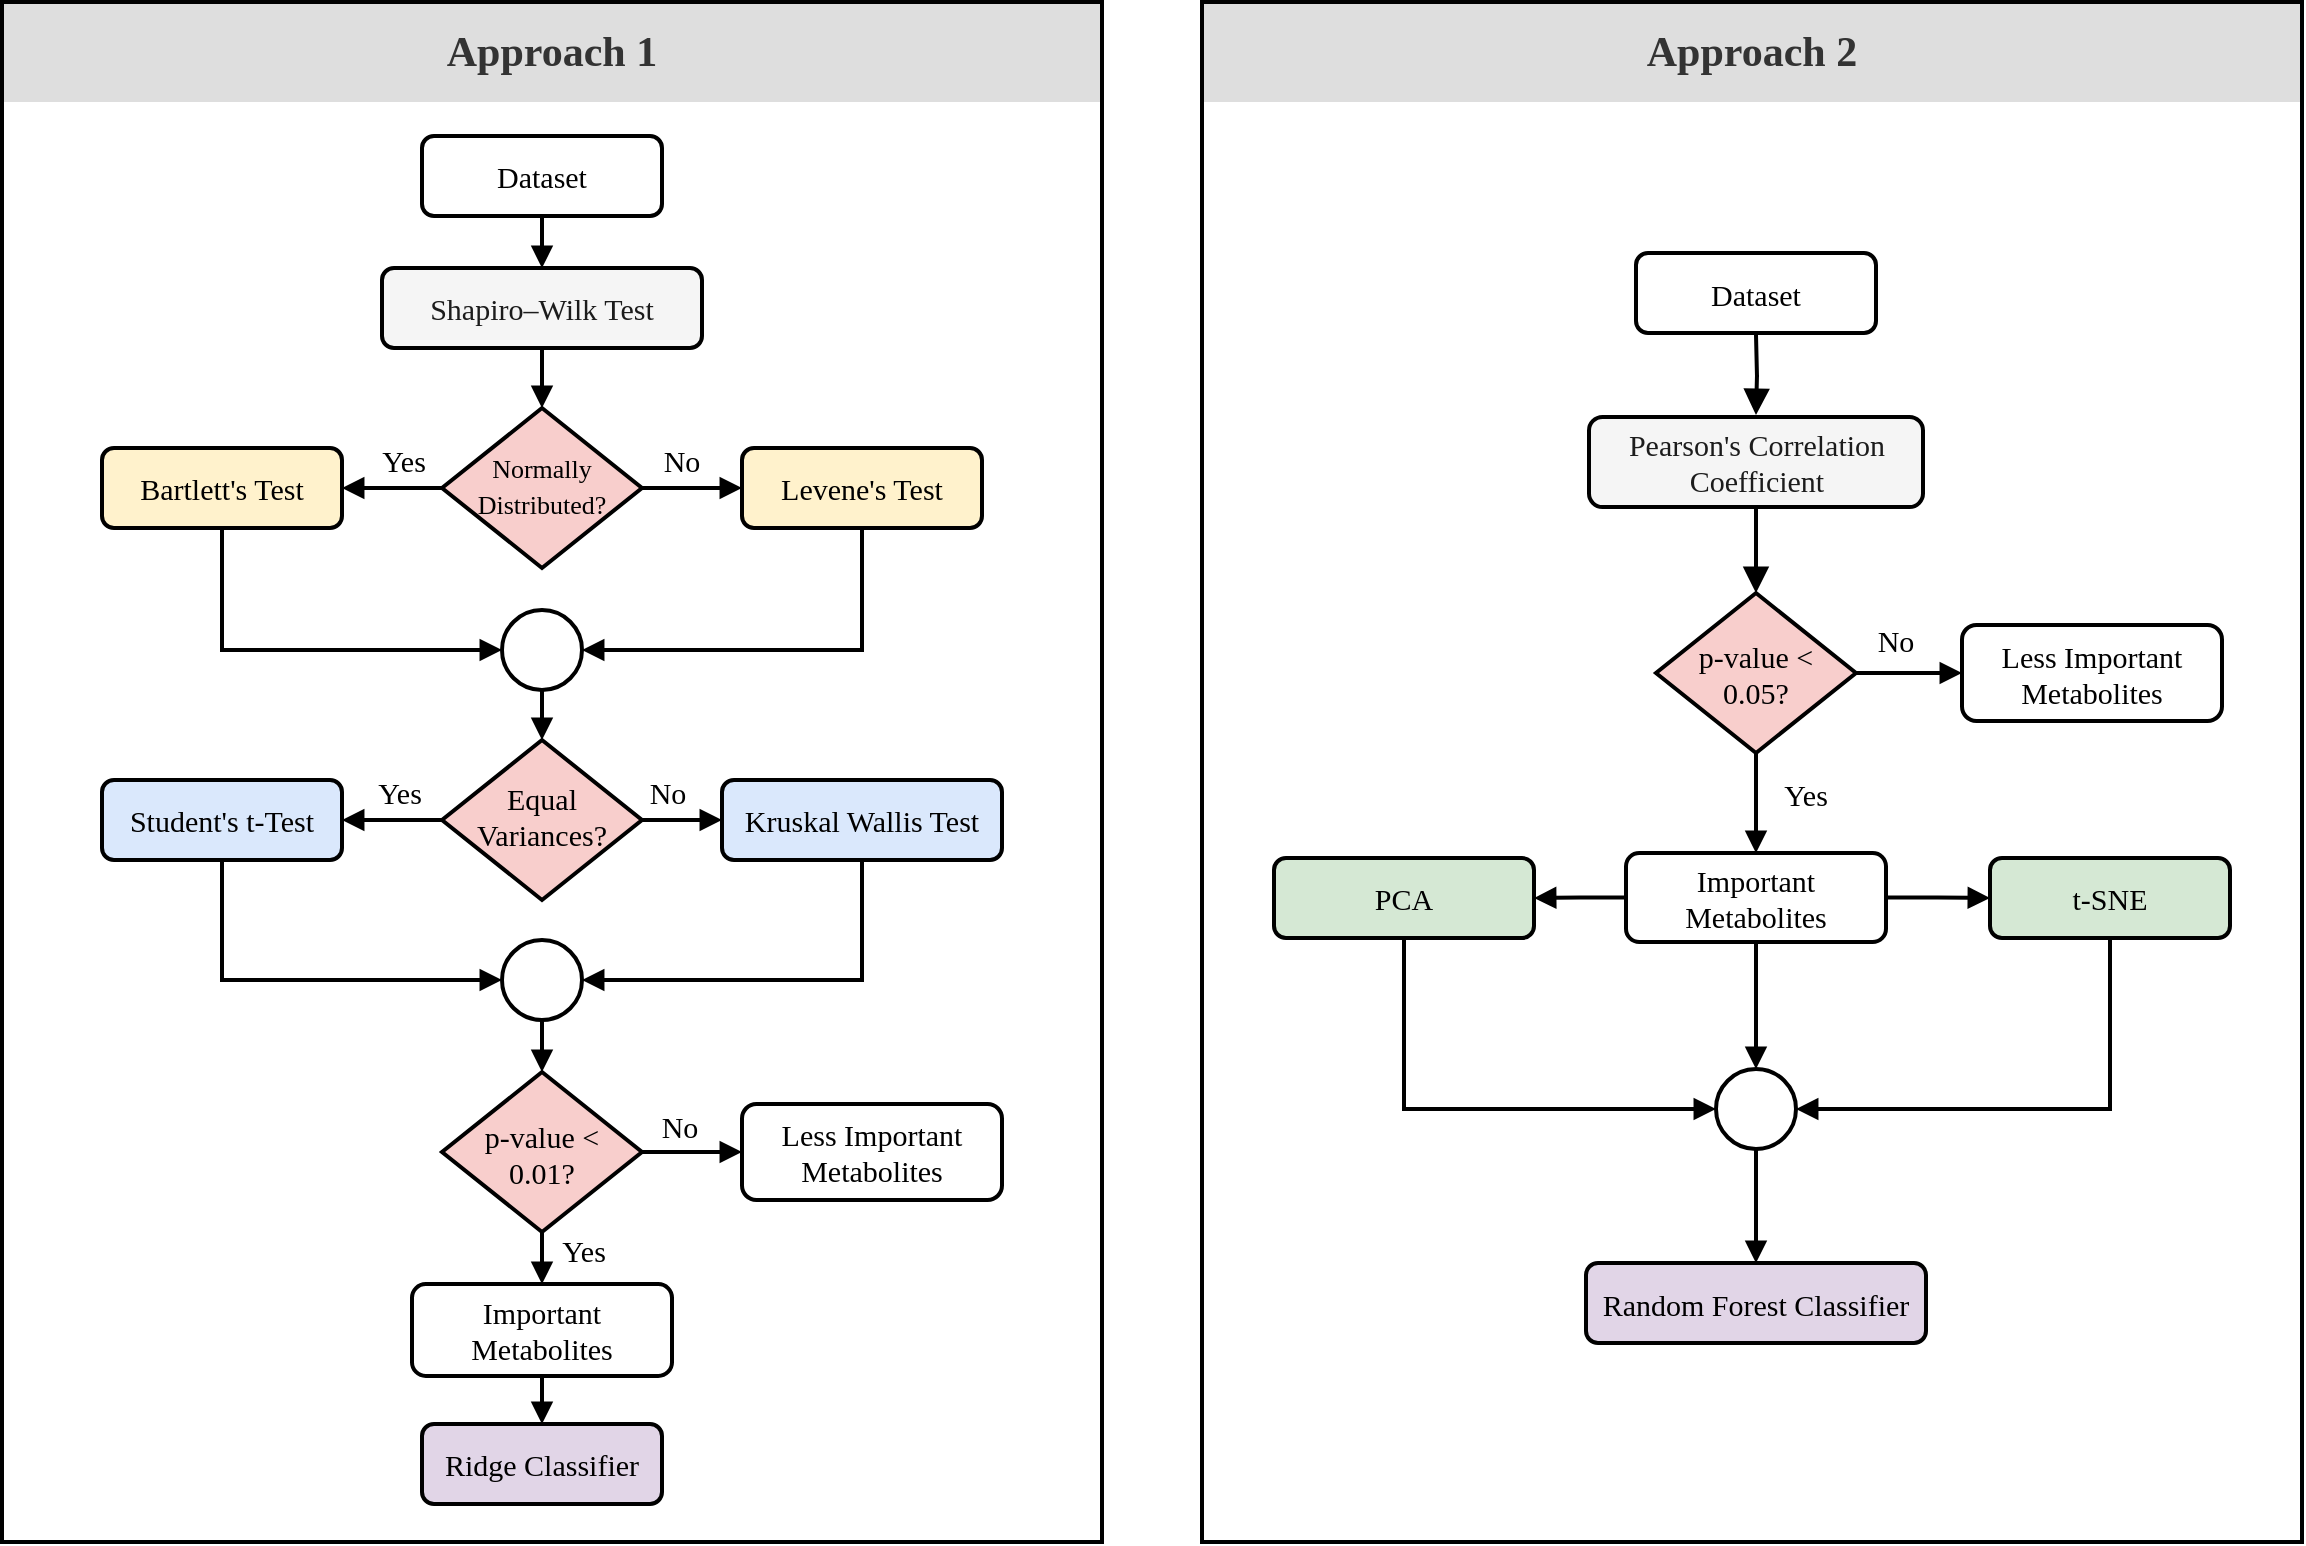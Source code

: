 <mxfile version="14.7.2" type="device"><diagram id="C5RBs43oDa-KdzZeNtuy" name="Page-1"><mxGraphModel dx="3061" dy="2089" grid="1" gridSize="10" guides="1" tooltips="1" connect="1" arrows="1" fold="1" page="1" pageScale="1" pageWidth="827" pageHeight="1169" math="0" shadow="0"><root><mxCell id="WIyWlLk6GJQsqaUBKTNV-0"/><mxCell id="WIyWlLk6GJQsqaUBKTNV-1" parent="WIyWlLk6GJQsqaUBKTNV-0"/><mxCell id="Ry-8MZ3kQZ3Y5aaG5d4y-65" value="&lt;font size=&quot;1&quot;&gt;&lt;b style=&quot;font-size: 21px&quot;&gt;Approach 2&lt;/b&gt;&lt;/font&gt;" style="rounded=0;whiteSpace=wrap;html=1;fontFamily=Times New Roman;fontSize=20;fontColor=#333333;strokeWidth=1;fillColor=#DEDEDE;strokeColor=none;" parent="WIyWlLk6GJQsqaUBKTNV-1" vertex="1"><mxGeometry x="560" y="-100" width="550" height="50" as="geometry"/></mxCell><mxCell id="Ry-8MZ3kQZ3Y5aaG5d4y-55" value="&lt;font size=&quot;1&quot;&gt;&lt;b style=&quot;font-size: 21px&quot;&gt;Approach 1&lt;/b&gt;&lt;/font&gt;" style="rounded=0;whiteSpace=wrap;html=1;fontFamily=Times New Roman;fontSize=20;fontColor=#333333;strokeWidth=1;strokeColor=none;fillColor=#DEDEDE;" parent="WIyWlLk6GJQsqaUBKTNV-1" vertex="1"><mxGeometry x="-40" y="-100" width="550" height="50" as="geometry"/></mxCell><mxCell id="Ry-8MZ3kQZ3Y5aaG5d4y-64" value="" style="rounded=0;whiteSpace=wrap;html=1;fontFamily=Times New Roman;fontSize=15;fontColor=#000000;strokeColor=#000000;strokeWidth=2;fillColor=none;" parent="WIyWlLk6GJQsqaUBKTNV-1" vertex="1"><mxGeometry x="560" y="-100" width="550" height="770" as="geometry"/></mxCell><mxCell id="Ry-8MZ3kQZ3Y5aaG5d4y-63" value="" style="rounded=0;whiteSpace=wrap;html=1;fontFamily=Times New Roman;fontSize=15;fontColor=#000000;strokeColor=#000000;strokeWidth=2;fillColor=none;" parent="WIyWlLk6GJQsqaUBKTNV-1" vertex="1"><mxGeometry x="-40" y="-100" width="550" height="770" as="geometry"/></mxCell><mxCell id="Ry-8MZ3kQZ3Y5aaG5d4y-53" style="edgeStyle=orthogonalEdgeStyle;rounded=0;orthogonalLoop=1;jettySize=auto;html=1;exitX=0.5;exitY=1;exitDx=0;exitDy=0;entryX=0.5;entryY=0;entryDx=0;entryDy=0;fontFamily=Times New Roman;fontSize=15;fontColor=#000000;endArrow=block;endFill=1;strokeWidth=2;" parent="WIyWlLk6GJQsqaUBKTNV-1" source="mLjvoEHw3uMdFO4_nmo_-253" target="mLjvoEHw3uMdFO4_nmo_-255" edge="1"><mxGeometry relative="1" as="geometry"/></mxCell><mxCell id="mLjvoEHw3uMdFO4_nmo_-253" value="Shapiro–Wilk Test" style="rounded=1;whiteSpace=wrap;html=1;fontSize=15;glass=0;strokeWidth=2;shadow=0;fontStyle=0;fontFamily=Times New Roman;fillColor=#f5f5f5;fontColor=#1C1C1C;" parent="WIyWlLk6GJQsqaUBKTNV-1" vertex="1"><mxGeometry x="150" y="33" width="160" height="40" as="geometry"/></mxCell><mxCell id="Ry-8MZ3kQZ3Y5aaG5d4y-17" style="edgeStyle=orthogonalEdgeStyle;rounded=0;orthogonalLoop=1;jettySize=auto;html=1;exitX=0;exitY=0.5;exitDx=0;exitDy=0;entryX=1;entryY=0.5;entryDx=0;entryDy=0;fontFamily=Times New Roman;fontSize=15;fontColor=#000000;endArrow=block;endFill=1;strokeWidth=2;" parent="WIyWlLk6GJQsqaUBKTNV-1" source="mLjvoEHw3uMdFO4_nmo_-255" target="mLjvoEHw3uMdFO4_nmo_-261" edge="1"><mxGeometry relative="1" as="geometry"/></mxCell><mxCell id="Ry-8MZ3kQZ3Y5aaG5d4y-18" style="edgeStyle=orthogonalEdgeStyle;rounded=0;orthogonalLoop=1;jettySize=auto;html=1;exitX=1;exitY=0.5;exitDx=0;exitDy=0;entryX=0;entryY=0.5;entryDx=0;entryDy=0;fontFamily=Times New Roman;fontSize=15;fontColor=#000000;endArrow=block;endFill=1;strokeWidth=2;" parent="WIyWlLk6GJQsqaUBKTNV-1" source="mLjvoEHw3uMdFO4_nmo_-255" target="mLjvoEHw3uMdFO4_nmo_-257" edge="1"><mxGeometry relative="1" as="geometry"/></mxCell><mxCell id="mLjvoEHw3uMdFO4_nmo_-255" value="&lt;font style=&quot;font-size: 13px&quot;&gt;Normally Distributed?&lt;/font&gt;" style="rhombus;whiteSpace=wrap;html=1;shadow=0;fontFamily=Times New Roman;fontSize=15;align=center;strokeWidth=2;spacing=6;spacingTop=-4;fontStyle=0;fillColor=#f8cecc;" parent="WIyWlLk6GJQsqaUBKTNV-1" vertex="1"><mxGeometry x="180" y="103" width="100" height="80" as="geometry"/></mxCell><mxCell id="Ry-8MZ3kQZ3Y5aaG5d4y-27" style="edgeStyle=orthogonalEdgeStyle;rounded=0;orthogonalLoop=1;jettySize=auto;html=1;exitX=0.5;exitY=1;exitDx=0;exitDy=0;entryX=1;entryY=0.5;entryDx=0;entryDy=0;fontFamily=Times New Roman;fontSize=15;fontColor=#000000;endArrow=block;endFill=1;strokeWidth=2;" parent="WIyWlLk6GJQsqaUBKTNV-1" source="mLjvoEHw3uMdFO4_nmo_-257" target="mLjvoEHw3uMdFO4_nmo_-267" edge="1"><mxGeometry relative="1" as="geometry"/></mxCell><mxCell id="mLjvoEHw3uMdFO4_nmo_-257" value="&lt;span style=&quot;font-size: 15px;&quot;&gt;Levene's Test&lt;/span&gt;" style="rounded=1;whiteSpace=wrap;html=1;fontSize=15;glass=0;strokeWidth=2;shadow=0;fontStyle=0;fontFamily=Times New Roman;fillColor=#fff2cc;" parent="WIyWlLk6GJQsqaUBKTNV-1" vertex="1"><mxGeometry x="330" y="123" width="120" height="40" as="geometry"/></mxCell><mxCell id="Ry-8MZ3kQZ3Y5aaG5d4y-52" style="edgeStyle=orthogonalEdgeStyle;rounded=0;orthogonalLoop=1;jettySize=auto;html=1;exitX=0.5;exitY=1;exitDx=0;exitDy=0;entryX=0.5;entryY=0;entryDx=0;entryDy=0;fontFamily=Times New Roman;fontSize=15;fontColor=#000000;endArrow=block;endFill=1;strokeWidth=2;" parent="WIyWlLk6GJQsqaUBKTNV-1" source="mLjvoEHw3uMdFO4_nmo_-260" target="mLjvoEHw3uMdFO4_nmo_-253" edge="1"><mxGeometry relative="1" as="geometry"/></mxCell><mxCell id="mLjvoEHw3uMdFO4_nmo_-260" value="&lt;span style=&quot;font-size: 15px;&quot;&gt;&lt;font style=&quot;font-size: 15px;&quot;&gt;Dataset&lt;/font&gt;&lt;/span&gt;" style="rounded=1;whiteSpace=wrap;html=1;fontSize=15;glass=0;strokeWidth=2;shadow=0;fontStyle=0;fontFamily=Times New Roman;" parent="WIyWlLk6GJQsqaUBKTNV-1" vertex="1"><mxGeometry x="170" y="-33" width="120" height="40" as="geometry"/></mxCell><mxCell id="Ry-8MZ3kQZ3Y5aaG5d4y-26" style="edgeStyle=orthogonalEdgeStyle;rounded=0;orthogonalLoop=1;jettySize=auto;html=1;exitX=0.5;exitY=1;exitDx=0;exitDy=0;entryX=0;entryY=0.5;entryDx=0;entryDy=0;fontFamily=Times New Roman;fontSize=15;fontColor=#000000;endArrow=block;endFill=1;strokeWidth=2;" parent="WIyWlLk6GJQsqaUBKTNV-1" source="mLjvoEHw3uMdFO4_nmo_-261" target="mLjvoEHw3uMdFO4_nmo_-267" edge="1"><mxGeometry relative="1" as="geometry"/></mxCell><mxCell id="mLjvoEHw3uMdFO4_nmo_-261" value="&lt;span style=&quot;font-size: 15px;&quot;&gt;Bartlett's Test&lt;/span&gt;" style="rounded=1;whiteSpace=wrap;html=1;fontSize=15;glass=0;strokeWidth=2;shadow=0;fontStyle=0;fontFamily=Times New Roman;fillColor=#fff2cc;" parent="WIyWlLk6GJQsqaUBKTNV-1" vertex="1"><mxGeometry x="10" y="123" width="120" height="40" as="geometry"/></mxCell><mxCell id="Ry-8MZ3kQZ3Y5aaG5d4y-19" style="edgeStyle=orthogonalEdgeStyle;rounded=0;orthogonalLoop=1;jettySize=auto;html=1;exitX=0;exitY=0.5;exitDx=0;exitDy=0;entryX=1;entryY=0.5;entryDx=0;entryDy=0;fontFamily=Times New Roman;fontSize=15;fontColor=#000000;endArrow=block;endFill=1;strokeWidth=2;" parent="WIyWlLk6GJQsqaUBKTNV-1" source="mLjvoEHw3uMdFO4_nmo_-262" target="mLjvoEHw3uMdFO4_nmo_-266" edge="1"><mxGeometry relative="1" as="geometry"/></mxCell><mxCell id="Ry-8MZ3kQZ3Y5aaG5d4y-20" style="edgeStyle=orthogonalEdgeStyle;rounded=0;orthogonalLoop=1;jettySize=auto;html=1;exitX=1;exitY=0.5;exitDx=0;exitDy=0;entryX=0;entryY=0.5;entryDx=0;entryDy=0;fontFamily=Times New Roman;fontSize=15;fontColor=#000000;endArrow=block;endFill=1;strokeWidth=2;" parent="WIyWlLk6GJQsqaUBKTNV-1" source="mLjvoEHw3uMdFO4_nmo_-262" target="mLjvoEHw3uMdFO4_nmo_-265" edge="1"><mxGeometry relative="1" as="geometry"/></mxCell><mxCell id="mLjvoEHw3uMdFO4_nmo_-262" value="Equal Variances?" style="rhombus;whiteSpace=wrap;html=1;shadow=0;fontFamily=Times New Roman;fontSize=15;align=center;strokeWidth=2;spacing=6;spacingTop=-4;fontStyle=0;fillColor=#f8cecc;" parent="WIyWlLk6GJQsqaUBKTNV-1" vertex="1"><mxGeometry x="180" y="269" width="100" height="80" as="geometry"/></mxCell><mxCell id="Ry-8MZ3kQZ3Y5aaG5d4y-28" style="edgeStyle=orthogonalEdgeStyle;rounded=0;orthogonalLoop=1;jettySize=auto;html=1;exitX=0.5;exitY=1;exitDx=0;exitDy=0;entryX=1;entryY=0.5;entryDx=0;entryDy=0;fontFamily=Times New Roman;fontSize=15;fontColor=#000000;endArrow=block;endFill=1;strokeWidth=2;" parent="WIyWlLk6GJQsqaUBKTNV-1" source="mLjvoEHw3uMdFO4_nmo_-265" target="mLjvoEHw3uMdFO4_nmo_-270" edge="1"><mxGeometry relative="1" as="geometry"/></mxCell><mxCell id="mLjvoEHw3uMdFO4_nmo_-265" value="&lt;span style=&quot;font-size: 15px;&quot;&gt;Kruskal Wallis Test&lt;/span&gt;" style="rounded=1;whiteSpace=wrap;html=1;fontSize=15;glass=0;strokeWidth=2;shadow=0;fontStyle=0;fontFamily=Times New Roman;fillColor=#dae8fc;" parent="WIyWlLk6GJQsqaUBKTNV-1" vertex="1"><mxGeometry x="320" y="289" width="140" height="40" as="geometry"/></mxCell><mxCell id="Ry-8MZ3kQZ3Y5aaG5d4y-29" style="edgeStyle=orthogonalEdgeStyle;rounded=0;orthogonalLoop=1;jettySize=auto;html=1;exitX=0.5;exitY=1;exitDx=0;exitDy=0;entryX=0;entryY=0.5;entryDx=0;entryDy=0;fontFamily=Times New Roman;fontSize=15;fontColor=#000000;endArrow=block;endFill=1;strokeWidth=2;" parent="WIyWlLk6GJQsqaUBKTNV-1" source="mLjvoEHw3uMdFO4_nmo_-266" target="mLjvoEHw3uMdFO4_nmo_-270" edge="1"><mxGeometry relative="1" as="geometry"/></mxCell><mxCell id="mLjvoEHw3uMdFO4_nmo_-266" value="&lt;span style=&quot;font-size: 15px;&quot;&gt;Student's t-Test&lt;/span&gt;" style="rounded=1;whiteSpace=wrap;html=1;fontSize=15;glass=0;strokeWidth=2;shadow=0;fontStyle=0;fontFamily=Times New Roman;fillColor=#dae8fc;" parent="WIyWlLk6GJQsqaUBKTNV-1" vertex="1"><mxGeometry x="10" y="289" width="120" height="40" as="geometry"/></mxCell><mxCell id="Ry-8MZ3kQZ3Y5aaG5d4y-51" style="edgeStyle=orthogonalEdgeStyle;rounded=0;orthogonalLoop=1;jettySize=auto;html=1;exitX=0.5;exitY=1;exitDx=0;exitDy=0;entryX=0.5;entryY=0;entryDx=0;entryDy=0;fontFamily=Times New Roman;fontSize=15;fontColor=#000000;endArrow=block;endFill=1;strokeWidth=2;" parent="WIyWlLk6GJQsqaUBKTNV-1" source="mLjvoEHw3uMdFO4_nmo_-267" target="mLjvoEHw3uMdFO4_nmo_-262" edge="1"><mxGeometry relative="1" as="geometry"/></mxCell><mxCell id="mLjvoEHw3uMdFO4_nmo_-267" value="" style="ellipse;whiteSpace=wrap;html=1;aspect=fixed;fontStyle=0;fontFamily=Times New Roman;fontSize=15;strokeWidth=2;" parent="WIyWlLk6GJQsqaUBKTNV-1" vertex="1"><mxGeometry x="210" y="204" width="40" height="40" as="geometry"/></mxCell><mxCell id="Ry-8MZ3kQZ3Y5aaG5d4y-50" style="edgeStyle=orthogonalEdgeStyle;rounded=0;orthogonalLoop=1;jettySize=auto;html=1;exitX=0.5;exitY=1;exitDx=0;exitDy=0;entryX=0.5;entryY=0;entryDx=0;entryDy=0;fontFamily=Times New Roman;fontSize=15;fontColor=#000000;endArrow=block;endFill=1;strokeWidth=2;" parent="WIyWlLk6GJQsqaUBKTNV-1" source="mLjvoEHw3uMdFO4_nmo_-270" target="mLjvoEHw3uMdFO4_nmo_-275" edge="1"><mxGeometry relative="1" as="geometry"/></mxCell><mxCell id="mLjvoEHw3uMdFO4_nmo_-270" value="" style="ellipse;whiteSpace=wrap;html=1;aspect=fixed;fontStyle=0;fontFamily=Times New Roman;fontSize=15;strokeWidth=2;" parent="WIyWlLk6GJQsqaUBKTNV-1" vertex="1"><mxGeometry x="210" y="369" width="40" height="40" as="geometry"/></mxCell><mxCell id="Ry-8MZ3kQZ3Y5aaG5d4y-22" style="edgeStyle=orthogonalEdgeStyle;rounded=0;orthogonalLoop=1;jettySize=auto;html=1;exitX=1;exitY=0.5;exitDx=0;exitDy=0;entryX=0;entryY=0.5;entryDx=0;entryDy=0;fontFamily=Times New Roman;fontSize=15;fontColor=#000000;endArrow=block;endFill=1;strokeWidth=2;" parent="WIyWlLk6GJQsqaUBKTNV-1" source="mLjvoEHw3uMdFO4_nmo_-275" target="mLjvoEHw3uMdFO4_nmo_-278" edge="1"><mxGeometry relative="1" as="geometry"/></mxCell><mxCell id="Ry-8MZ3kQZ3Y5aaG5d4y-47" style="edgeStyle=orthogonalEdgeStyle;rounded=0;orthogonalLoop=1;jettySize=auto;html=1;exitX=0.5;exitY=1;exitDx=0;exitDy=0;entryX=0.5;entryY=0;entryDx=0;entryDy=0;fontFamily=Times New Roman;fontSize=15;fontColor=#000000;endArrow=block;endFill=1;strokeWidth=2;" parent="WIyWlLk6GJQsqaUBKTNV-1" target="Ry-8MZ3kQZ3Y5aaG5d4y-46" edge="1"><mxGeometry relative="1" as="geometry"><mxPoint x="230" y="508" as="sourcePoint"/></mxGeometry></mxCell><mxCell id="mLjvoEHw3uMdFO4_nmo_-275" value="" style="rhombus;whiteSpace=wrap;html=1;shadow=0;fontFamily=Times New Roman;fontSize=15;align=center;strokeWidth=2;spacing=6;spacingTop=-4;fontStyle=0;fillColor=#f8cecc;" parent="WIyWlLk6GJQsqaUBKTNV-1" vertex="1"><mxGeometry x="180" y="435" width="100" height="80" as="geometry"/></mxCell><mxCell id="mLjvoEHw3uMdFO4_nmo_-278" value="Less Important Metabolites" style="rounded=1;whiteSpace=wrap;html=1;fontSize=15;glass=0;strokeWidth=2;shadow=0;fontStyle=0;fontFamily=Times New Roman;" parent="WIyWlLk6GJQsqaUBKTNV-1" vertex="1"><mxGeometry x="330" y="451" width="130" height="48" as="geometry"/></mxCell><mxCell id="mLjvoEHw3uMdFO4_nmo_-281" value="&lt;span style=&quot;font-size: 15px;&quot;&gt;Ridge Classifier&lt;/span&gt;" style="rounded=1;whiteSpace=wrap;html=1;fontSize=15;glass=0;strokeWidth=2;shadow=0;fontStyle=0;fontFamily=Times New Roman;fillColor=#e1d5e7;" parent="WIyWlLk6GJQsqaUBKTNV-1" vertex="1"><mxGeometry x="170" y="611" width="120" height="40" as="geometry"/></mxCell><mxCell id="Ry-8MZ3kQZ3Y5aaG5d4y-23" value="Yes" style="text;html=1;strokeColor=none;fillColor=none;align=center;verticalAlign=middle;whiteSpace=wrap;rounded=0;fontFamily=Times New Roman;fontSize=15;fontColor=#000000;strokeWidth=2;" parent="WIyWlLk6GJQsqaUBKTNV-1" vertex="1"><mxGeometry x="141" y="119" width="40" height="20" as="geometry"/></mxCell><mxCell id="Ry-8MZ3kQZ3Y5aaG5d4y-24" value="No" style="text;html=1;strokeColor=none;fillColor=none;align=center;verticalAlign=middle;whiteSpace=wrap;rounded=0;fontFamily=Times New Roman;fontSize=15;fontColor=#000000;strokeWidth=2;" parent="WIyWlLk6GJQsqaUBKTNV-1" vertex="1"><mxGeometry x="280" y="119" width="40" height="20" as="geometry"/></mxCell><mxCell id="Ry-8MZ3kQZ3Y5aaG5d4y-38" value="Yes" style="text;html=1;strokeColor=none;fillColor=none;align=center;verticalAlign=middle;whiteSpace=wrap;rounded=0;fontFamily=Times New Roman;fontSize=15;fontColor=#000000;strokeWidth=2;" parent="WIyWlLk6GJQsqaUBKTNV-1" vertex="1"><mxGeometry x="139" y="285" width="40" height="20" as="geometry"/></mxCell><mxCell id="Ry-8MZ3kQZ3Y5aaG5d4y-39" value="No" style="text;html=1;strokeColor=none;fillColor=none;align=center;verticalAlign=middle;whiteSpace=wrap;rounded=0;fontFamily=Times New Roman;fontSize=15;fontColor=#000000;strokeWidth=2;" parent="WIyWlLk6GJQsqaUBKTNV-1" vertex="1"><mxGeometry x="273" y="285" width="40" height="20" as="geometry"/></mxCell><mxCell id="Ry-8MZ3kQZ3Y5aaG5d4y-41" value="No" style="text;html=1;strokeColor=none;fillColor=none;align=center;verticalAlign=middle;whiteSpace=wrap;rounded=0;fontFamily=Times New Roman;fontSize=15;fontColor=#000000;strokeWidth=2;" parent="WIyWlLk6GJQsqaUBKTNV-1" vertex="1"><mxGeometry x="279" y="452" width="40" height="20" as="geometry"/></mxCell><mxCell id="Ry-8MZ3kQZ3Y5aaG5d4y-42" style="edgeStyle=orthogonalEdgeStyle;rounded=0;orthogonalLoop=1;jettySize=auto;html=1;exitX=0.5;exitY=1;exitDx=0;exitDy=0;fontFamily=Times New Roman;fontSize=15;fontColor=#000000;endArrow=block;endFill=1;strokeWidth=2;" parent="WIyWlLk6GJQsqaUBKTNV-1" source="mLjvoEHw3uMdFO4_nmo_-151" edge="1"><mxGeometry relative="1" as="geometry"><mxPoint x="837" y="325.5" as="targetPoint"/></mxGeometry></mxCell><mxCell id="Ry-8MZ3kQZ3Y5aaG5d4y-45" value="No" style="text;html=1;strokeColor=none;fillColor=none;align=center;verticalAlign=middle;whiteSpace=wrap;rounded=0;fontFamily=Times New Roman;fontSize=15;fontColor=#000000;strokeWidth=2;" parent="WIyWlLk6GJQsqaUBKTNV-1" vertex="1"><mxGeometry x="887" y="208.5" width="40" height="20" as="geometry"/></mxCell><mxCell id="Ry-8MZ3kQZ3Y5aaG5d4y-49" style="edgeStyle=orthogonalEdgeStyle;rounded=0;orthogonalLoop=1;jettySize=auto;html=1;exitX=0.5;exitY=1;exitDx=0;exitDy=0;entryX=0.5;entryY=0;entryDx=0;entryDy=0;fontFamily=Times New Roman;fontSize=15;fontColor=#000000;endArrow=block;endFill=1;strokeWidth=2;" parent="WIyWlLk6GJQsqaUBKTNV-1" source="Ry-8MZ3kQZ3Y5aaG5d4y-46" target="mLjvoEHw3uMdFO4_nmo_-281" edge="1"><mxGeometry relative="1" as="geometry"/></mxCell><mxCell id="Ry-8MZ3kQZ3Y5aaG5d4y-46" value="Important Metabolites" style="rounded=1;whiteSpace=wrap;html=1;fontSize=15;glass=0;strokeWidth=2;shadow=0;fontStyle=0;fontFamily=Times New Roman;" parent="WIyWlLk6GJQsqaUBKTNV-1" vertex="1"><mxGeometry x="165" y="541" width="130" height="46" as="geometry"/></mxCell><mxCell id="Ry-8MZ3kQZ3Y5aaG5d4y-48" value="Yes" style="text;html=1;strokeColor=none;fillColor=none;align=center;verticalAlign=middle;whiteSpace=wrap;rounded=0;fontFamily=Times New Roman;fontSize=15;fontColor=#000000;strokeWidth=2;" parent="WIyWlLk6GJQsqaUBKTNV-1" vertex="1"><mxGeometry x="231" y="514" width="40" height="20" as="geometry"/></mxCell><mxCell id="mLjvoEHw3uMdFO4_nmo_-148" value="&lt;span style=&quot;text-align: left ; font-size: 15px&quot;&gt;&lt;font style=&quot;font-size: 15px&quot;&gt;Pearson's Correlation Coefficient&lt;/font&gt;&lt;/span&gt;" style="rounded=1;whiteSpace=wrap;html=1;fontSize=15;glass=0;strokeWidth=2;shadow=0;fontStyle=0;fontFamily=Times New Roman;fillColor=#f5f5f5;fontColor=#1C1C1C;" parent="WIyWlLk6GJQsqaUBKTNV-1" vertex="1"><mxGeometry x="753.5" y="107.5" width="167" height="45" as="geometry"/></mxCell><mxCell id="Ry-8MZ3kQZ3Y5aaG5d4y-72" style="edgeStyle=orthogonalEdgeStyle;rounded=0;orthogonalLoop=1;jettySize=auto;html=1;exitX=1;exitY=0.5;exitDx=0;exitDy=0;entryX=0;entryY=0.5;entryDx=0;entryDy=0;fontFamily=Times New Roman;fontSize=20;fontColor=#000000;endArrow=block;endFill=1;strokeColor=#000000;strokeWidth=2;" parent="WIyWlLk6GJQsqaUBKTNV-1" source="mLjvoEHw3uMdFO4_nmo_-151" target="Ry-8MZ3kQZ3Y5aaG5d4y-70" edge="1"><mxGeometry relative="1" as="geometry"/></mxCell><mxCell id="mLjvoEHw3uMdFO4_nmo_-151" value="&lt;br&gt;" style="rhombus;whiteSpace=wrap;html=1;shadow=0;fontFamily=Times New Roman;fontSize=15;align=center;strokeWidth=2;spacing=6;spacingTop=-4;fontStyle=0;fillColor=#f8cecc;" parent="WIyWlLk6GJQsqaUBKTNV-1" vertex="1"><mxGeometry x="787" y="195.5" width="100" height="80" as="geometry"/></mxCell><mxCell id="mLjvoEHw3uMdFO4_nmo_-147" value="" style="rounded=0;html=1;jettySize=auto;orthogonalLoop=1;fontSize=15;endArrow=block;endFill=1;endSize=8;strokeWidth=2;shadow=0;labelBackgroundColor=none;edgeStyle=orthogonalEdgeStyle;fontStyle=0;fontFamily=Times New Roman;" parent="WIyWlLk6GJQsqaUBKTNV-1" source="mLjvoEHw3uMdFO4_nmo_-148" target="mLjvoEHw3uMdFO4_nmo_-151" edge="1"><mxGeometry x="557" y="15.5" as="geometry"/></mxCell><mxCell id="mLjvoEHw3uMdFO4_nmo_-153" value="" style="rounded=0;html=1;jettySize=auto;orthogonalLoop=1;fontSize=15;endArrow=block;endFill=1;endSize=8;strokeWidth=2;shadow=0;labelBackgroundColor=none;edgeStyle=orthogonalEdgeStyle;fontStyle=0;fontFamily=Times New Roman;" parent="WIyWlLk6GJQsqaUBKTNV-1" edge="1"><mxGeometry x="557" y="6.5" as="geometry"><mxPoint x="837" y="106.5" as="targetPoint"/><mxPoint x="837" y="66.5" as="sourcePoint"/></mxGeometry></mxCell><mxCell id="Ry-8MZ3kQZ3Y5aaG5d4y-59" style="edgeStyle=orthogonalEdgeStyle;rounded=0;orthogonalLoop=1;jettySize=auto;html=1;exitX=0.5;exitY=1;exitDx=0;exitDy=0;entryX=0;entryY=0.5;entryDx=0;entryDy=0;fontFamily=Times New Roman;fontSize=15;fontColor=#000000;endArrow=block;endFill=1;strokeWidth=2;" parent="WIyWlLk6GJQsqaUBKTNV-1" source="mLjvoEHw3uMdFO4_nmo_-155" target="mLjvoEHw3uMdFO4_nmo_-181" edge="1"><mxGeometry relative="1" as="geometry"/></mxCell><mxCell id="mLjvoEHw3uMdFO4_nmo_-155" value="&lt;span style=&quot;font-size: 15px;&quot;&gt;PCA&lt;/span&gt;" style="rounded=1;whiteSpace=wrap;html=1;fontSize=15;glass=0;strokeWidth=2;shadow=0;fontStyle=0;fontFamily=Times New Roman;fillColor=#d5e8d4;" parent="WIyWlLk6GJQsqaUBKTNV-1" vertex="1"><mxGeometry x="596" y="328" width="130" height="40" as="geometry"/></mxCell><mxCell id="Ry-8MZ3kQZ3Y5aaG5d4y-0" style="edgeStyle=orthogonalEdgeStyle;rounded=0;orthogonalLoop=1;jettySize=auto;html=1;exitX=0;exitY=0.5;exitDx=0;exitDy=0;entryX=1;entryY=0.5;entryDx=0;entryDy=0;fontFamily=Times New Roman;fontSize=15;fontColor=#000000;endArrow=block;endFill=1;strokeWidth=2;" parent="WIyWlLk6GJQsqaUBKTNV-1" source="mLjvoEHw3uMdFO4_nmo_-158" target="mLjvoEHw3uMdFO4_nmo_-155" edge="1"><mxGeometry x="557" y="-24.5" as="geometry"/></mxCell><mxCell id="Ry-8MZ3kQZ3Y5aaG5d4y-1" style="edgeStyle=orthogonalEdgeStyle;rounded=0;orthogonalLoop=1;jettySize=auto;html=1;exitX=1;exitY=0.5;exitDx=0;exitDy=0;entryX=0;entryY=0.5;entryDx=0;entryDy=0;fontFamily=Times New Roman;fontSize=15;fontColor=#000000;endArrow=block;endFill=1;strokeWidth=2;" parent="WIyWlLk6GJQsqaUBKTNV-1" source="mLjvoEHw3uMdFO4_nmo_-158" target="mLjvoEHw3uMdFO4_nmo_-160" edge="1"><mxGeometry x="557" y="-24.5" as="geometry"/></mxCell><mxCell id="Ry-8MZ3kQZ3Y5aaG5d4y-57" style="edgeStyle=orthogonalEdgeStyle;rounded=0;orthogonalLoop=1;jettySize=auto;html=1;exitX=0.5;exitY=1;exitDx=0;exitDy=0;entryX=0.5;entryY=0;entryDx=0;entryDy=0;fontFamily=Times New Roman;fontSize=15;fontColor=#000000;endArrow=block;endFill=1;strokeWidth=2;" parent="WIyWlLk6GJQsqaUBKTNV-1" source="mLjvoEHw3uMdFO4_nmo_-158" target="mLjvoEHw3uMdFO4_nmo_-181" edge="1"><mxGeometry relative="1" as="geometry"/></mxCell><mxCell id="mLjvoEHw3uMdFO4_nmo_-158" value="Important Metabolites" style="rounded=1;whiteSpace=wrap;html=1;fontSize=15;glass=0;strokeWidth=2;shadow=0;fontStyle=0;fontFamily=Times New Roman;" parent="WIyWlLk6GJQsqaUBKTNV-1" vertex="1"><mxGeometry x="772" y="325.5" width="130" height="44.5" as="geometry"/></mxCell><mxCell id="Ry-8MZ3kQZ3Y5aaG5d4y-58" style="edgeStyle=orthogonalEdgeStyle;rounded=0;orthogonalLoop=1;jettySize=auto;html=1;exitX=0.5;exitY=1;exitDx=0;exitDy=0;entryX=1;entryY=0.5;entryDx=0;entryDy=0;fontFamily=Times New Roman;fontSize=15;fontColor=#000000;endArrow=block;endFill=1;strokeWidth=2;" parent="WIyWlLk6GJQsqaUBKTNV-1" source="mLjvoEHw3uMdFO4_nmo_-160" target="mLjvoEHw3uMdFO4_nmo_-181" edge="1"><mxGeometry relative="1" as="geometry"/></mxCell><mxCell id="mLjvoEHw3uMdFO4_nmo_-160" value="&lt;span style=&quot;font-size: 15px;&quot;&gt;t-SNE&lt;/span&gt;" style="rounded=1;whiteSpace=wrap;html=1;fontSize=15;glass=0;strokeWidth=2;shadow=0;fontStyle=0;fontFamily=Times New Roman;fillColor=#d5e8d4;" parent="WIyWlLk6GJQsqaUBKTNV-1" vertex="1"><mxGeometry x="954" y="328" width="120" height="40" as="geometry"/></mxCell><mxCell id="Ry-8MZ3kQZ3Y5aaG5d4y-62" style="edgeStyle=orthogonalEdgeStyle;rounded=0;orthogonalLoop=1;jettySize=auto;html=1;exitX=0.5;exitY=1;exitDx=0;exitDy=0;entryX=0.5;entryY=0;entryDx=0;entryDy=0;fontFamily=Times New Roman;fontSize=15;fontColor=#000000;endArrow=block;endFill=1;strokeWidth=2;" parent="WIyWlLk6GJQsqaUBKTNV-1" source="mLjvoEHw3uMdFO4_nmo_-181" target="Ry-8MZ3kQZ3Y5aaG5d4y-61" edge="1"><mxGeometry relative="1" as="geometry"/></mxCell><mxCell id="mLjvoEHw3uMdFO4_nmo_-181" value="" style="ellipse;whiteSpace=wrap;html=1;aspect=fixed;fontStyle=0;fontFamily=Times New Roman;fontSize=15;strokeWidth=2;" parent="WIyWlLk6GJQsqaUBKTNV-1" vertex="1"><mxGeometry x="817" y="433.5" width="40" height="40" as="geometry"/></mxCell><mxCell id="Ry-8MZ3kQZ3Y5aaG5d4y-43" value="Yes" style="text;html=1;strokeColor=none;fillColor=none;align=center;verticalAlign=middle;whiteSpace=wrap;rounded=0;fontFamily=Times New Roman;fontSize=15;fontColor=#000000;strokeWidth=2;" parent="WIyWlLk6GJQsqaUBKTNV-1" vertex="1"><mxGeometry x="842" y="285.5" width="40" height="20" as="geometry"/></mxCell><mxCell id="Ry-8MZ3kQZ3Y5aaG5d4y-61" value="&lt;span style=&quot;font-size: 15px;&quot;&gt;Random Forest Classifier&lt;/span&gt;" style="rounded=1;whiteSpace=wrap;html=1;fontSize=15;glass=0;strokeWidth=2;shadow=0;fontStyle=0;fontFamily=Times New Roman;fillColor=#e1d5e7;" parent="WIyWlLk6GJQsqaUBKTNV-1" vertex="1"><mxGeometry x="752" y="530.5" width="170" height="40" as="geometry"/></mxCell><mxCell id="Ry-8MZ3kQZ3Y5aaG5d4y-66" value="&lt;span style=&quot;font-size: 15px;&quot;&gt;&lt;font style=&quot;font-size: 15px;&quot;&gt;Dataset&lt;/font&gt;&lt;/span&gt;" style="rounded=1;whiteSpace=wrap;html=1;fontSize=15;glass=0;strokeWidth=2;shadow=0;fontStyle=0;fontFamily=Times New Roman;" parent="WIyWlLk6GJQsqaUBKTNV-1" vertex="1"><mxGeometry x="777" y="25.5" width="120" height="40" as="geometry"/></mxCell><mxCell id="Ry-8MZ3kQZ3Y5aaG5d4y-70" value="Less Important Metabolites" style="rounded=1;whiteSpace=wrap;html=1;fontSize=15;glass=0;strokeWidth=2;shadow=0;fontStyle=0;fontFamily=Times New Roman;" parent="WIyWlLk6GJQsqaUBKTNV-1" vertex="1"><mxGeometry x="940" y="211.5" width="130" height="48" as="geometry"/></mxCell><mxCell id="Y5gwh7BrrQ3LUPZN5DZS-0" value="&lt;font face=&quot;Times New Roman&quot;&gt;&lt;span style=&quot;font-size: 15px&quot;&gt;p-value &amp;lt; 0.01?&lt;/span&gt;&lt;/font&gt;" style="text;html=1;strokeColor=none;fillColor=none;align=center;verticalAlign=middle;whiteSpace=wrap;rounded=0;" parent="WIyWlLk6GJQsqaUBKTNV-1" vertex="1"><mxGeometry x="195" y="456" width="70" height="40" as="geometry"/></mxCell><mxCell id="Y5gwh7BrrQ3LUPZN5DZS-3" value="&lt;font face=&quot;Times New Roman&quot;&gt;&lt;span style=&quot;font-size: 15px&quot;&gt;p-value &amp;lt; 0.05?&lt;/span&gt;&lt;/font&gt;" style="text;html=1;strokeColor=none;fillColor=none;align=center;verticalAlign=middle;whiteSpace=wrap;rounded=0;" parent="WIyWlLk6GJQsqaUBKTNV-1" vertex="1"><mxGeometry x="802" y="215.5" width="70" height="40" as="geometry"/></mxCell></root></mxGraphModel></diagram></mxfile>